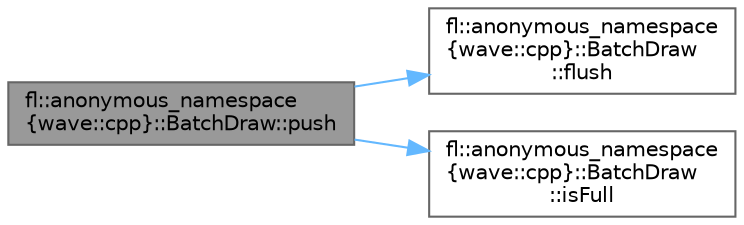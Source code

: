 digraph "fl::anonymous_namespace{wave::cpp}::BatchDraw::push"
{
 // INTERACTIVE_SVG=YES
 // LATEX_PDF_SIZE
  bgcolor="transparent";
  edge [fontname=Helvetica,fontsize=10,labelfontname=Helvetica,labelfontsize=10];
  node [fontname=Helvetica,fontsize=10,shape=box,height=0.2,width=0.4];
  rankdir="LR";
  Node1 [id="Node000001",label="fl::anonymous_namespace\l\{wave::cpp\}::BatchDraw::push",height=0.2,width=0.4,color="gray40", fillcolor="grey60", style="filled", fontcolor="black",tooltip=" "];
  Node1 -> Node2 [id="edge1_Node000001_Node000002",color="steelblue1",style="solid",tooltip=" "];
  Node2 [id="Node000002",label="fl::anonymous_namespace\l\{wave::cpp\}::BatchDraw\l::flush",height=0.2,width=0.4,color="grey40", fillcolor="white", style="filled",URL="$db/df1/structfl_1_1anonymous__namespace_02wave_8cpp_03_1_1_batch_draw_a5111331653e9f885863773b6d23abf0d.html#a5111331653e9f885863773b6d23abf0d",tooltip=" "];
  Node1 -> Node3 [id="edge2_Node000001_Node000003",color="steelblue1",style="solid",tooltip=" "];
  Node3 [id="Node000003",label="fl::anonymous_namespace\l\{wave::cpp\}::BatchDraw\l::isFull",height=0.2,width=0.4,color="grey40", fillcolor="white", style="filled",URL="$db/df1/structfl_1_1anonymous__namespace_02wave_8cpp_03_1_1_batch_draw_aaebadcea62564b81447cdfba1de4f2d6.html#aaebadcea62564b81447cdfba1de4f2d6",tooltip=" "];
}
